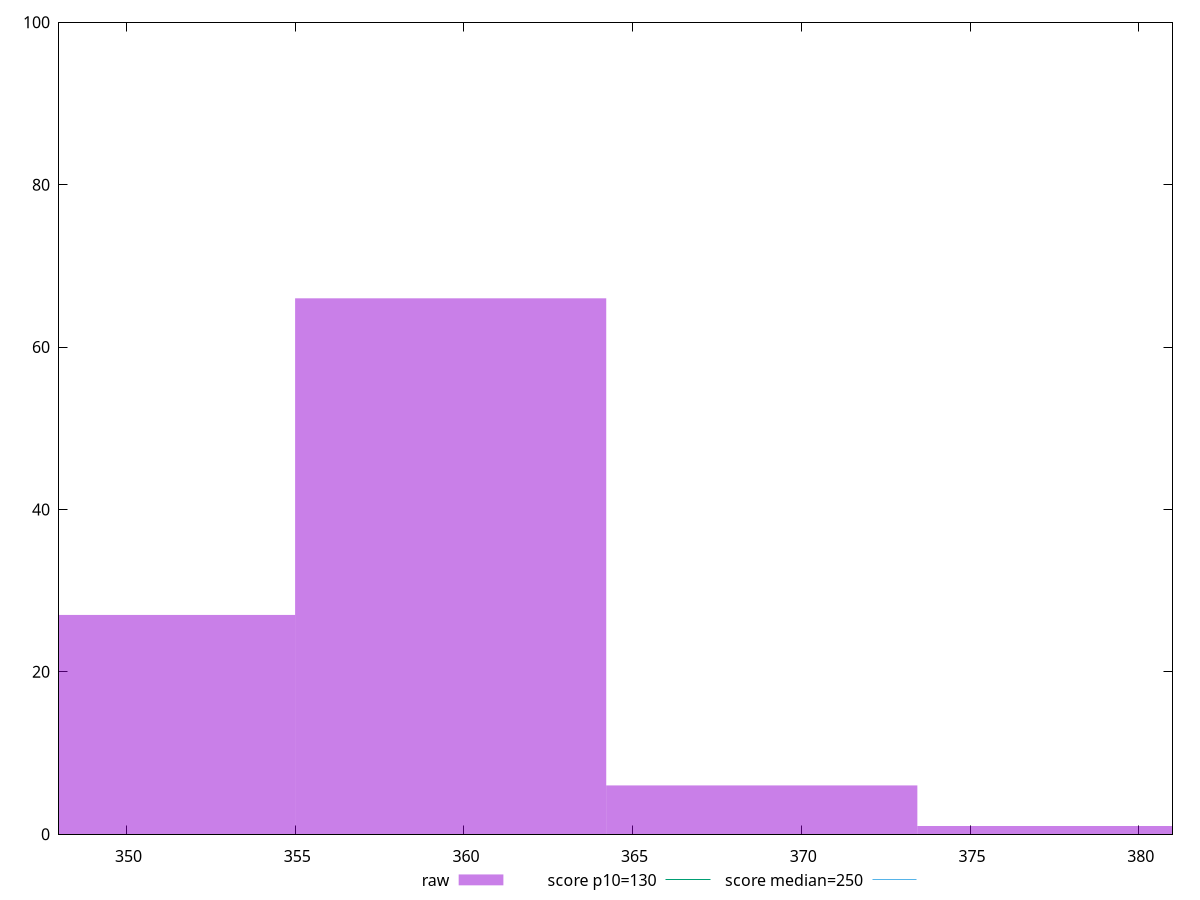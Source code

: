 reset

$raw <<EOF
359.6075132947675 66
350.38680782567087 27
368.8282187638641 6
378.0489242329607 1
EOF

set key outside below
set boxwidth 9.220705469096602
set xrange [348:381]
set yrange [0:100]
set trange [0:100]
set style fill transparent solid 0.5 noborder

set parametric
set terminal svg size 640, 490 enhanced background rgb 'white'
set output "reports/report_00033_2021-03-01T14-23-16.841Z/max-potential-fid/samples/astro-inner/raw/histogram.svg"

plot $raw title "raw" with boxes, \
     130,t title "score p10=130", \
     250,t title "score median=250"

reset
